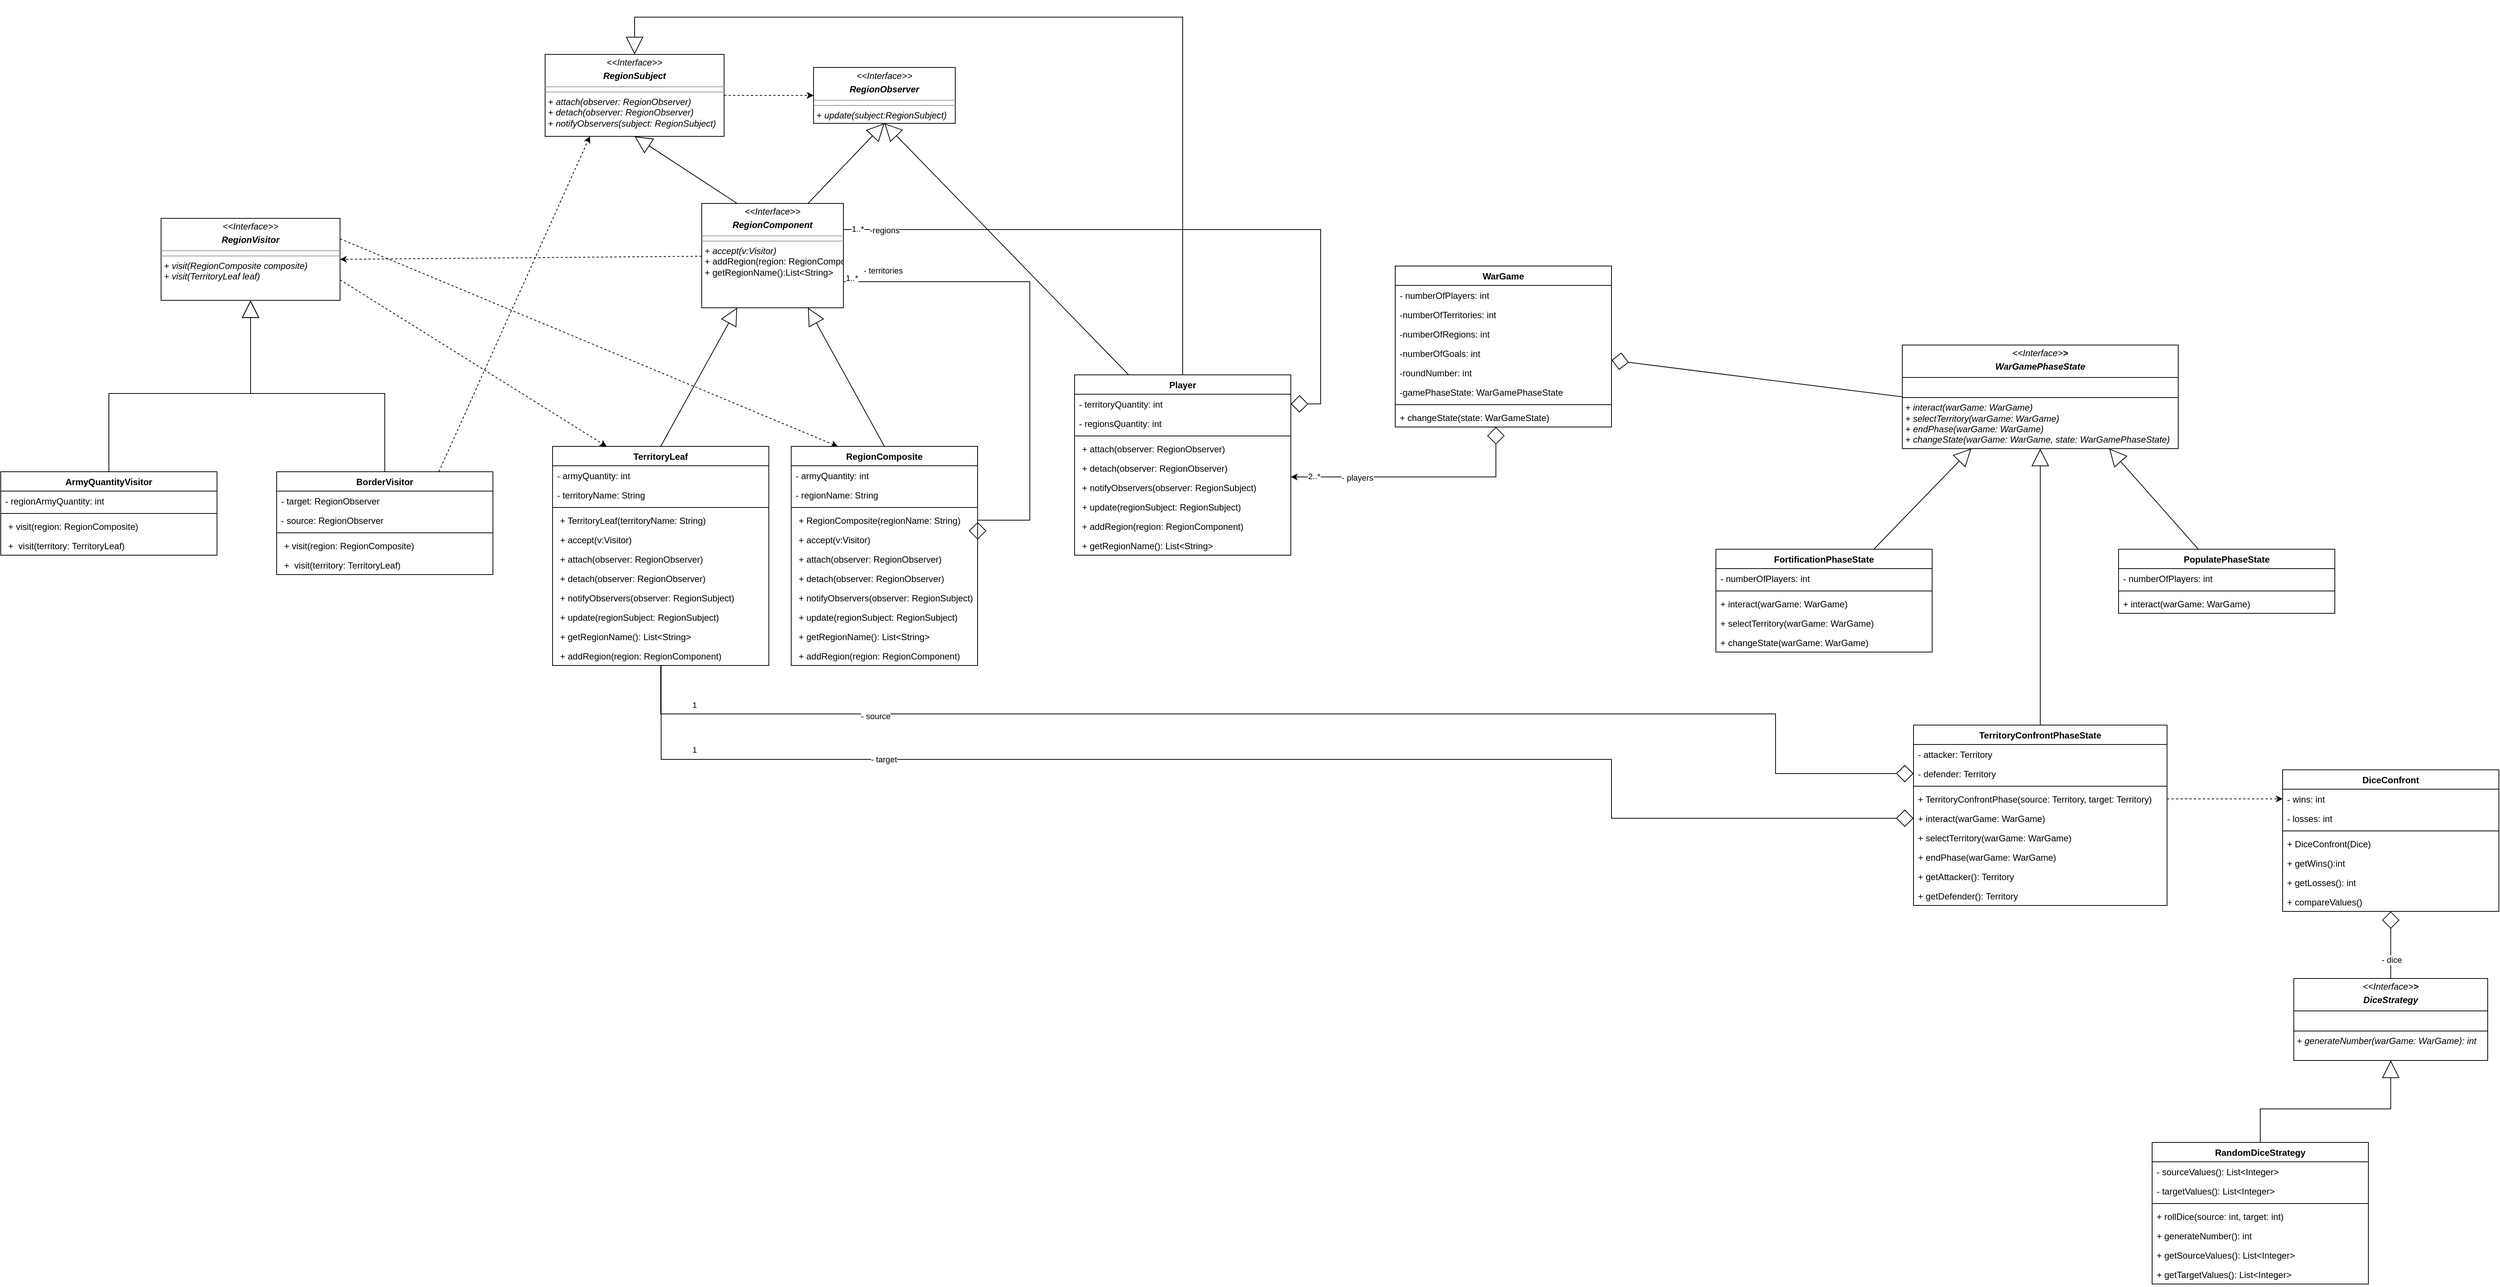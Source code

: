 <mxfile version="24.5.4" type="github">
  <diagram name="Page-1" id="c4acf3e9-155e-7222-9cf6-157b1a14988f">
    <mxGraphModel dx="3315" dy="2518" grid="1" gridSize="10" guides="1" tooltips="1" connect="1" arrows="1" fold="1" page="1" pageScale="1" pageWidth="850" pageHeight="1100" background="none" math="0" shadow="0">
      <root>
        <mxCell id="0" />
        <mxCell id="1" parent="0" />
        <mxCell id="na1BeW-ylkOoWlWhekBP-10" style="rounded=0;orthogonalLoop=1;jettySize=auto;html=1;exitX=0.5;exitY=0;exitDx=0;exitDy=0;entryX=0.25;entryY=1;entryDx=0;entryDy=0;endArrow=block;endFill=0;endSize=21;" parent="1" source="79rOuK-pVhbU8PKLv_2M-17" target="5d2195bd80daf111-18" edge="1">
          <mxGeometry relative="1" as="geometry" />
        </mxCell>
        <mxCell id="na1BeW-ylkOoWlWhekBP-73" style="rounded=0;orthogonalLoop=1;jettySize=auto;html=1;entryX=0.5;entryY=1;entryDx=0;entryDy=0;exitX=0.75;exitY=0;exitDx=0;exitDy=0;endArrow=block;endFill=0;endSize=21;" parent="1" source="5d2195bd80daf111-18" target="5d2195bd80daf111-19" edge="1">
          <mxGeometry relative="1" as="geometry">
            <mxPoint x="230" y="-370" as="sourcePoint" />
            <mxPoint x="137.5" y="-470" as="targetPoint" />
          </mxGeometry>
        </mxCell>
        <mxCell id="na1BeW-ylkOoWlWhekBP-74" style="rounded=0;orthogonalLoop=1;jettySize=auto;html=1;exitX=0.25;exitY=0;exitDx=0;exitDy=0;endArrow=block;endFill=0;endSize=21;entryX=0.5;entryY=1;entryDx=0;entryDy=0;" parent="1" source="5d2195bd80daf111-18" target="na1BeW-ylkOoWlWhekBP-14" edge="1">
          <mxGeometry relative="1" as="geometry" />
        </mxCell>
        <mxCell id="9pSkprSOWJ_JhmxNOLw2-37" style="rounded=0;orthogonalLoop=1;jettySize=auto;html=1;entryX=1;entryY=0.5;entryDx=0;entryDy=0;dashed=1;" edge="1" parent="1" source="5d2195bd80daf111-18" target="9pSkprSOWJ_JhmxNOLw2-24">
          <mxGeometry relative="1" as="geometry" />
        </mxCell>
        <mxCell id="5d2195bd80daf111-18" value="&lt;p style=&quot;margin:0px;margin-top:4px;text-align:center;&quot;&gt;&lt;i&gt;&amp;lt;&amp;lt;Interface&amp;gt;&amp;gt;&lt;/i&gt;&lt;/p&gt;&lt;p style=&quot;margin:0px;margin-top:4px;text-align:center;&quot;&gt;&lt;b&gt;&lt;i&gt;RegionComponent&lt;/i&gt;&lt;/b&gt;&lt;br&gt;&lt;/p&gt;&lt;hr size=&quot;1&quot;&gt;&lt;hr size=&quot;1&quot;&gt;&lt;p style=&quot;margin:0px;margin-left:4px;&quot;&gt;+ &lt;i&gt;accept(v:Visitor)&lt;/i&gt;&lt;/p&gt;&lt;p style=&quot;margin:0px;margin-left:4px;&quot;&gt;+ addRegion(region: RegionComponent)&lt;/p&gt;&lt;p style=&quot;margin:0px;margin-left:4px;&quot;&gt;+ getRegionName():List&amp;lt;String&amp;gt;&lt;br&gt;&lt;/p&gt;" style="verticalAlign=top;align=left;overflow=fill;fontSize=12;fontFamily=Helvetica;html=1;rounded=0;shadow=0;comic=0;labelBackgroundColor=none;strokeWidth=1" parent="1" vertex="1">
          <mxGeometry x="180" y="-380" width="190" height="140" as="geometry" />
        </mxCell>
        <mxCell id="5d2195bd80daf111-19" value="&lt;p style=&quot;margin:0px;margin-top:4px;text-align:center;&quot;&gt;&lt;i&gt;&amp;lt;&amp;lt;Interface&amp;gt;&amp;gt;&lt;/i&gt;&lt;/p&gt;&lt;p style=&quot;margin:0px;margin-top:4px;text-align:center;&quot;&gt;&lt;b&gt;&lt;i&gt;RegionObserver&lt;/i&gt;&lt;/b&gt;&lt;br&gt;&lt;/p&gt;&lt;hr size=&quot;1&quot;&gt;&lt;hr size=&quot;1&quot;&gt;&lt;p style=&quot;margin:0px;margin-left:4px;&quot;&gt;+ &lt;i&gt;update(subject:RegionSubject)&lt;/i&gt;&lt;i&gt;&lt;br&gt;&lt;/i&gt;&lt;/p&gt;" style="verticalAlign=top;align=left;overflow=fill;fontSize=12;fontFamily=Helvetica;html=1;rounded=0;shadow=0;comic=0;labelBackgroundColor=none;strokeWidth=1" parent="1" vertex="1">
          <mxGeometry x="330" y="-562.5" width="190" height="75" as="geometry" />
        </mxCell>
        <mxCell id="na1BeW-ylkOoWlWhekBP-12" style="rounded=0;orthogonalLoop=1;jettySize=auto;html=1;exitX=0.5;exitY=0;exitDx=0;exitDy=0;entryX=0.75;entryY=1;entryDx=0;entryDy=0;endArrow=block;endFill=0;jumpSize=6;startSize=6;endSize=21;" parent="1" source="79rOuK-pVhbU8PKLv_2M-29" target="5d2195bd80daf111-18" edge="1">
          <mxGeometry relative="1" as="geometry" />
        </mxCell>
        <mxCell id="na1BeW-ylkOoWlWhekBP-9" style="edgeStyle=orthogonalEdgeStyle;rounded=0;orthogonalLoop=1;jettySize=auto;html=1;exitX=1;exitY=0.5;exitDx=0;exitDy=0;entryX=1;entryY=0.75;entryDx=0;entryDy=0;startArrow=diamond;startFill=0;strokeWidth=1;targetPerimeterSpacing=0;sourcePerimeterSpacing=6;startSize=21;endArrow=none;endFill=0;" parent="1" source="KUl9j9RWkavMUiWNoTW2-5" target="5d2195bd80daf111-18" edge="1">
          <mxGeometry relative="1" as="geometry">
            <Array as="points">
              <mxPoint x="620" y="45" />
              <mxPoint x="620" y="-275" />
            </Array>
            <mxPoint x="500" y="19" as="sourcePoint" />
          </mxGeometry>
        </mxCell>
        <mxCell id="na1BeW-ylkOoWlWhekBP-13" value="&lt;div&gt;- territories&lt;/div&gt;" style="edgeLabel;html=1;align=center;verticalAlign=middle;resizable=0;points=[];" parent="na1BeW-ylkOoWlWhekBP-9" vertex="1" connectable="0">
          <mxGeometry x="0.858" y="4" relative="1" as="geometry">
            <mxPoint x="5" y="-19" as="offset" />
          </mxGeometry>
        </mxCell>
        <mxCell id="KUl9j9RWkavMUiWNoTW2-86" value="&lt;div&gt;1..*&lt;br&gt;&lt;/div&gt;" style="edgeLabel;html=1;align=center;verticalAlign=middle;resizable=0;points=[];" parent="na1BeW-ylkOoWlWhekBP-9" vertex="1" connectable="0">
          <mxGeometry x="0.977" y="-1" relative="1" as="geometry">
            <mxPoint x="3" y="-4" as="offset" />
          </mxGeometry>
        </mxCell>
        <mxCell id="9pSkprSOWJ_JhmxNOLw2-38" style="edgeStyle=orthogonalEdgeStyle;rounded=0;orthogonalLoop=1;jettySize=auto;html=1;entryX=0;entryY=0.5;entryDx=0;entryDy=0;dashed=1;" edge="1" parent="1" source="na1BeW-ylkOoWlWhekBP-14" target="5d2195bd80daf111-19">
          <mxGeometry relative="1" as="geometry" />
        </mxCell>
        <mxCell id="na1BeW-ylkOoWlWhekBP-14" value="&lt;p style=&quot;margin:0px;margin-top:4px;text-align:center;&quot;&gt;&lt;i&gt;&amp;lt;&amp;lt;Interface&amp;gt;&amp;gt;&lt;/i&gt;&lt;/p&gt;&lt;p style=&quot;margin:0px;margin-top:4px;text-align:center;&quot;&gt;&lt;b&gt;&lt;i&gt;RegionSubject&lt;/i&gt;&lt;/b&gt;&lt;br&gt;&lt;/p&gt;&lt;hr size=&quot;1&quot;&gt;&lt;hr size=&quot;1&quot;&gt;&lt;p style=&quot;margin:0px;margin-left:4px;&quot;&gt;+ &lt;i&gt;attach(observer: RegionObserver)&lt;/i&gt;&lt;br&gt;+ &lt;i&gt;detach(observer: RegionObserver)&lt;/i&gt;&lt;/p&gt;&lt;p style=&quot;margin:0px;margin-left:4px;&quot;&gt;+ &lt;i&gt;notifyObservers(subject: RegionSubject)&lt;/i&gt;&lt;/p&gt;" style="verticalAlign=top;align=left;overflow=fill;fontSize=12;fontFamily=Helvetica;html=1;rounded=0;shadow=0;comic=0;labelBackgroundColor=none;strokeWidth=1" parent="1" vertex="1">
          <mxGeometry x="-30" y="-580" width="240" height="110" as="geometry" />
        </mxCell>
        <mxCell id="79rOuK-pVhbU8PKLv_2M-14" style="edgeStyle=orthogonalEdgeStyle;rounded=0;orthogonalLoop=1;jettySize=auto;html=1;entryX=1;entryY=0.25;entryDx=0;entryDy=0;exitX=1;exitY=0.5;exitDx=0;exitDy=0;endArrow=none;endFill=0;startArrow=diamond;startFill=0;startSize=21;endSize=6;" parent="1" source="79rOuK-pVhbU8PKLv_2M-8" target="5d2195bd80daf111-18" edge="1">
          <mxGeometry relative="1" as="geometry" />
        </mxCell>
        <mxCell id="79rOuK-pVhbU8PKLv_2M-15" value="-regions " style="edgeLabel;html=1;align=center;verticalAlign=middle;resizable=0;points=[];" parent="79rOuK-pVhbU8PKLv_2M-14" vertex="1" connectable="0">
          <mxGeometry x="0.88" y="1" relative="1" as="geometry">
            <mxPoint as="offset" />
          </mxGeometry>
        </mxCell>
        <mxCell id="79rOuK-pVhbU8PKLv_2M-16" value="1..*" style="edgeLabel;html=1;align=center;verticalAlign=middle;resizable=0;points=[];" parent="79rOuK-pVhbU8PKLv_2M-14" vertex="1" connectable="0">
          <mxGeometry x="0.958" y="-1" relative="1" as="geometry">
            <mxPoint as="offset" />
          </mxGeometry>
        </mxCell>
        <mxCell id="KUl9j9RWkavMUiWNoTW2-17" style="edgeStyle=orthogonalEdgeStyle;rounded=0;orthogonalLoop=1;jettySize=auto;html=1;entryX=0.5;entryY=0;entryDx=0;entryDy=0;exitX=0.25;exitY=0;exitDx=0;exitDy=0;endArrow=block;endFill=0;endSize=21;" parent="1" source="79rOuK-pVhbU8PKLv_2M-7" target="na1BeW-ylkOoWlWhekBP-14" edge="1">
          <mxGeometry relative="1" as="geometry">
            <Array as="points">
              <mxPoint x="752" y="-138" />
              <mxPoint x="825" y="-138" />
              <mxPoint x="825" y="-630" />
              <mxPoint x="90" y="-630" />
            </Array>
          </mxGeometry>
        </mxCell>
        <mxCell id="79rOuK-pVhbU8PKLv_2M-7" value="Player" style="swimlane;fontStyle=1;align=center;verticalAlign=top;childLayout=stackLayout;horizontal=1;startSize=26;horizontalStack=0;resizeParent=1;resizeParentMax=0;resizeLast=0;collapsible=1;marginBottom=0;whiteSpace=wrap;html=1;" parent="1" vertex="1">
          <mxGeometry x="680" y="-150" width="290" height="242" as="geometry" />
        </mxCell>
        <mxCell id="79rOuK-pVhbU8PKLv_2M-8" value="- territoryQuantity: int" style="text;strokeColor=none;fillColor=none;align=left;verticalAlign=top;spacingLeft=4;spacingRight=4;overflow=hidden;rotatable=0;points=[[0,0.5],[1,0.5]];portConstraint=eastwest;whiteSpace=wrap;html=1;" parent="79rOuK-pVhbU8PKLv_2M-7" vertex="1">
          <mxGeometry y="26" width="290" height="26" as="geometry" />
        </mxCell>
        <mxCell id="79rOuK-pVhbU8PKLv_2M-44" value="- regionsQuantity: int" style="text;strokeColor=none;fillColor=none;align=left;verticalAlign=top;spacingLeft=4;spacingRight=4;overflow=hidden;rotatable=0;points=[[0,0.5],[1,0.5]];portConstraint=eastwest;whiteSpace=wrap;html=1;" parent="79rOuK-pVhbU8PKLv_2M-7" vertex="1">
          <mxGeometry y="52" width="290" height="26" as="geometry" />
        </mxCell>
        <mxCell id="79rOuK-pVhbU8PKLv_2M-9" value="" style="line;strokeWidth=1;fillColor=none;align=left;verticalAlign=middle;spacingTop=-1;spacingLeft=3;spacingRight=3;rotatable=0;labelPosition=right;points=[];portConstraint=eastwest;strokeColor=inherit;" parent="79rOuK-pVhbU8PKLv_2M-7" vertex="1">
          <mxGeometry y="78" width="290" height="8" as="geometry" />
        </mxCell>
        <mxCell id="KUl9j9RWkavMUiWNoTW2-71" value="&lt;p style=&quot;margin:0px;margin-left:4px;&quot;&gt;+ attach(observer: RegionObserver)&lt;br&gt;&lt;/p&gt;" style="text;strokeColor=none;fillColor=none;align=left;verticalAlign=top;spacingLeft=4;spacingRight=4;overflow=hidden;rotatable=0;points=[[0,0.5],[1,0.5]];portConstraint=eastwest;whiteSpace=wrap;html=1;" parent="79rOuK-pVhbU8PKLv_2M-7" vertex="1">
          <mxGeometry y="86" width="290" height="26" as="geometry" />
        </mxCell>
        <mxCell id="KUl9j9RWkavMUiWNoTW2-75" value="&lt;p style=&quot;margin:0px;margin-left:4px;&quot;&gt;+ detach(observer: RegionObserver)&lt;br&gt;&lt;/p&gt;" style="text;strokeColor=none;fillColor=none;align=left;verticalAlign=top;spacingLeft=4;spacingRight=4;overflow=hidden;rotatable=0;points=[[0,0.5],[1,0.5]];portConstraint=eastwest;whiteSpace=wrap;html=1;" parent="79rOuK-pVhbU8PKLv_2M-7" vertex="1">
          <mxGeometry y="112" width="290" height="26" as="geometry" />
        </mxCell>
        <mxCell id="KUl9j9RWkavMUiWNoTW2-76" value="&lt;p style=&quot;margin:0px;margin-left:4px;&quot;&gt;+ notifyObservers(observer: RegionSubject)&lt;br&gt;&lt;/p&gt;" style="text;strokeColor=none;fillColor=none;align=left;verticalAlign=top;spacingLeft=4;spacingRight=4;overflow=hidden;rotatable=0;points=[[0,0.5],[1,0.5]];portConstraint=eastwest;whiteSpace=wrap;html=1;" parent="79rOuK-pVhbU8PKLv_2M-7" vertex="1">
          <mxGeometry y="138" width="290" height="26" as="geometry" />
        </mxCell>
        <mxCell id="KUl9j9RWkavMUiWNoTW2-77" value="&lt;p style=&quot;margin:0px;margin-left:4px;&quot;&gt;+ update(regionSubject: RegionSubject)&lt;br&gt;&lt;/p&gt;" style="text;strokeColor=none;fillColor=none;align=left;verticalAlign=top;spacingLeft=4;spacingRight=4;overflow=hidden;rotatable=0;points=[[0,0.5],[1,0.5]];portConstraint=eastwest;whiteSpace=wrap;html=1;" parent="79rOuK-pVhbU8PKLv_2M-7" vertex="1">
          <mxGeometry y="164" width="290" height="26" as="geometry" />
        </mxCell>
        <mxCell id="KUl9j9RWkavMUiWNoTW2-78" value="&lt;p style=&quot;margin:0px;margin-left:4px;&quot;&gt;+ addRegion(region: RegionComponent)&lt;br&gt;&lt;/p&gt;" style="text;strokeColor=none;fillColor=none;align=left;verticalAlign=top;spacingLeft=4;spacingRight=4;overflow=hidden;rotatable=0;points=[[0,0.5],[1,0.5]];portConstraint=eastwest;whiteSpace=wrap;html=1;" parent="79rOuK-pVhbU8PKLv_2M-7" vertex="1">
          <mxGeometry y="190" width="290" height="26" as="geometry" />
        </mxCell>
        <mxCell id="KUl9j9RWkavMUiWNoTW2-81" value="&lt;p style=&quot;margin:0px;margin-left:4px;&quot;&gt;+ getRegionName(): List&amp;lt;String&amp;gt;&lt;/p&gt;" style="text;strokeColor=none;fillColor=none;align=left;verticalAlign=top;spacingLeft=4;spacingRight=4;overflow=hidden;rotatable=0;points=[[0,0.5],[1,0.5]];portConstraint=eastwest;whiteSpace=wrap;html=1;" parent="79rOuK-pVhbU8PKLv_2M-7" vertex="1">
          <mxGeometry y="216" width="290" height="26" as="geometry" />
        </mxCell>
        <mxCell id="KUl9j9RWkavMUiWNoTW2-39" style="edgeStyle=orthogonalEdgeStyle;rounded=0;orthogonalLoop=1;jettySize=auto;html=1;entryX=0;entryY=0.5;entryDx=0;entryDy=0;endArrow=diamond;endFill=0;startArrow=none;startFill=0;endSize=21;startSize=12;" parent="1" source="79rOuK-pVhbU8PKLv_2M-17" target="KUl9j9RWkavMUiWNoTW2-27" edge="1">
          <mxGeometry relative="1" as="geometry">
            <Array as="points">
              <mxPoint x="125" y="305" />
              <mxPoint x="1620" y="305" />
              <mxPoint x="1620" y="385" />
            </Array>
          </mxGeometry>
        </mxCell>
        <mxCell id="KUl9j9RWkavMUiWNoTW2-58" value="- source" style="edgeLabel;html=1;align=center;verticalAlign=middle;resizable=0;points=[];" parent="KUl9j9RWkavMUiWNoTW2-39" vertex="1" connectable="0">
          <mxGeometry x="-0.613" y="-3" relative="1" as="geometry">
            <mxPoint as="offset" />
          </mxGeometry>
        </mxCell>
        <mxCell id="KUl9j9RWkavMUiWNoTW2-63" value="1" style="edgeLabel;html=1;align=center;verticalAlign=middle;resizable=0;points=[];" parent="KUl9j9RWkavMUiWNoTW2-39" vertex="1" connectable="0">
          <mxGeometry x="-0.949" relative="1" as="geometry">
            <mxPoint x="45" y="66" as="offset" />
          </mxGeometry>
        </mxCell>
        <mxCell id="KUl9j9RWkavMUiWNoTW2-61" style="edgeStyle=orthogonalEdgeStyle;rounded=0;orthogonalLoop=1;jettySize=auto;html=1;endArrow=diamond;endFill=0;startSize=6;endSize=21;entryX=0;entryY=0.5;entryDx=0;entryDy=0;exitX=0.502;exitY=1;exitDx=0;exitDy=0;exitPerimeter=0;" parent="1" source="KUl9j9RWkavMUiWNoTW2-16" target="kVRJd0IwCeBZDvDjoqIZ-34" edge="1">
          <mxGeometry relative="1" as="geometry">
            <mxPoint x="-120.0" y="240.0" as="sourcePoint" />
            <mxPoint x="1430" y="450" as="targetPoint" />
            <Array as="points">
              <mxPoint x="126" y="366" />
              <mxPoint x="1400" y="366" />
              <mxPoint x="1400" y="445" />
            </Array>
          </mxGeometry>
        </mxCell>
        <mxCell id="KUl9j9RWkavMUiWNoTW2-62" value="- target " style="edgeLabel;html=1;align=center;verticalAlign=middle;resizable=0;points=[];" parent="KUl9j9RWkavMUiWNoTW2-61" vertex="1" connectable="0">
          <mxGeometry x="-0.47" relative="1" as="geometry">
            <mxPoint x="-75" as="offset" />
          </mxGeometry>
        </mxCell>
        <mxCell id="KUl9j9RWkavMUiWNoTW2-64" value="1" style="edgeLabel;html=1;align=center;verticalAlign=middle;resizable=0;points=[];" parent="KUl9j9RWkavMUiWNoTW2-61" vertex="1" connectable="0">
          <mxGeometry x="-0.941" y="2" relative="1" as="geometry">
            <mxPoint x="42" y="-3" as="offset" />
          </mxGeometry>
        </mxCell>
        <mxCell id="79rOuK-pVhbU8PKLv_2M-17" value="TerritoryLeaf" style="swimlane;fontStyle=1;align=center;verticalAlign=top;childLayout=stackLayout;horizontal=1;startSize=26;horizontalStack=0;resizeParent=1;resizeParentMax=0;resizeLast=0;collapsible=1;marginBottom=0;whiteSpace=wrap;html=1;" parent="1" vertex="1">
          <mxGeometry x="-20" y="-54" width="290" height="294" as="geometry" />
        </mxCell>
        <mxCell id="KUl9j9RWkavMUiWNoTW2-9" value="- armyQuantity: int" style="text;strokeColor=none;fillColor=none;align=left;verticalAlign=top;spacingLeft=4;spacingRight=4;overflow=hidden;rotatable=0;points=[[0,0.5],[1,0.5]];portConstraint=eastwest;whiteSpace=wrap;html=1;" parent="79rOuK-pVhbU8PKLv_2M-17" vertex="1">
          <mxGeometry y="26" width="290" height="26" as="geometry" />
        </mxCell>
        <mxCell id="79rOuK-pVhbU8PKLv_2M-18" value="- territoryName: String" style="text;strokeColor=none;fillColor=none;align=left;verticalAlign=top;spacingLeft=4;spacingRight=4;overflow=hidden;rotatable=0;points=[[0,0.5],[1,0.5]];portConstraint=eastwest;whiteSpace=wrap;html=1;" parent="79rOuK-pVhbU8PKLv_2M-17" vertex="1">
          <mxGeometry y="52" width="290" height="26" as="geometry" />
        </mxCell>
        <mxCell id="79rOuK-pVhbU8PKLv_2M-19" value="" style="line;strokeWidth=1;fillColor=none;align=left;verticalAlign=middle;spacingTop=-1;spacingLeft=3;spacingRight=3;rotatable=0;labelPosition=right;points=[];portConstraint=eastwest;strokeColor=inherit;" parent="79rOuK-pVhbU8PKLv_2M-17" vertex="1">
          <mxGeometry y="78" width="290" height="8" as="geometry" />
        </mxCell>
        <mxCell id="KUl9j9RWkavMUiWNoTW2-88" value="&lt;p style=&quot;margin:0px;margin-left:4px;&quot;&gt;+ TerritoryLeaf(territoryName: String)&lt;/p&gt;" style="text;strokeColor=none;fillColor=none;align=left;verticalAlign=top;spacingLeft=4;spacingRight=4;overflow=hidden;rotatable=0;points=[[0,0.5],[1,0.5]];portConstraint=eastwest;whiteSpace=wrap;html=1;" parent="79rOuK-pVhbU8PKLv_2M-17" vertex="1">
          <mxGeometry y="86" width="290" height="26" as="geometry" />
        </mxCell>
        <mxCell id="79rOuK-pVhbU8PKLv_2M-25" value="&lt;p style=&quot;margin:0px;margin-left:4px;&quot;&gt;+ accept(v:Visitor)&lt;/p&gt;" style="text;strokeColor=none;fillColor=none;align=left;verticalAlign=top;spacingLeft=4;spacingRight=4;overflow=hidden;rotatable=0;points=[[0,0.5],[1,0.5]];portConstraint=eastwest;whiteSpace=wrap;html=1;" parent="79rOuK-pVhbU8PKLv_2M-17" vertex="1">
          <mxGeometry y="112" width="290" height="26" as="geometry" />
        </mxCell>
        <mxCell id="KUl9j9RWkavMUiWNoTW2-2" value="&lt;p style=&quot;margin:0px;margin-left:4px;&quot;&gt;+ attach(observer: RegionObserver)&lt;br&gt;&lt;/p&gt;" style="text;strokeColor=none;fillColor=none;align=left;verticalAlign=top;spacingLeft=4;spacingRight=4;overflow=hidden;rotatable=0;points=[[0,0.5],[1,0.5]];portConstraint=eastwest;whiteSpace=wrap;html=1;" parent="79rOuK-pVhbU8PKLv_2M-17" vertex="1">
          <mxGeometry y="138" width="290" height="26" as="geometry" />
        </mxCell>
        <mxCell id="KUl9j9RWkavMUiWNoTW2-3" value="&lt;p style=&quot;margin:0px;margin-left:4px;&quot;&gt;+ detach(observer: RegionObserver)&lt;br&gt;&lt;/p&gt;" style="text;strokeColor=none;fillColor=none;align=left;verticalAlign=top;spacingLeft=4;spacingRight=4;overflow=hidden;rotatable=0;points=[[0,0.5],[1,0.5]];portConstraint=eastwest;whiteSpace=wrap;html=1;" parent="79rOuK-pVhbU8PKLv_2M-17" vertex="1">
          <mxGeometry y="164" width="290" height="26" as="geometry" />
        </mxCell>
        <mxCell id="KUl9j9RWkavMUiWNoTW2-10" value="&lt;p style=&quot;margin:0px;margin-left:4px;&quot;&gt;+ notifyObservers(observer: RegionSubject)&lt;br&gt;&lt;/p&gt;" style="text;strokeColor=none;fillColor=none;align=left;verticalAlign=top;spacingLeft=4;spacingRight=4;overflow=hidden;rotatable=0;points=[[0,0.5],[1,0.5]];portConstraint=eastwest;whiteSpace=wrap;html=1;" parent="79rOuK-pVhbU8PKLv_2M-17" vertex="1">
          <mxGeometry y="190" width="290" height="26" as="geometry" />
        </mxCell>
        <mxCell id="KUl9j9RWkavMUiWNoTW2-14" value="&lt;p style=&quot;margin:0px;margin-left:4px;&quot;&gt;+ update(regionSubject: RegionSubject)&lt;br&gt;&lt;/p&gt;" style="text;strokeColor=none;fillColor=none;align=left;verticalAlign=top;spacingLeft=4;spacingRight=4;overflow=hidden;rotatable=0;points=[[0,0.5],[1,0.5]];portConstraint=eastwest;whiteSpace=wrap;html=1;" parent="79rOuK-pVhbU8PKLv_2M-17" vertex="1">
          <mxGeometry y="216" width="290" height="26" as="geometry" />
        </mxCell>
        <mxCell id="KUl9j9RWkavMUiWNoTW2-4" value="&lt;p style=&quot;margin:0px;margin-left:4px;&quot;&gt;+ getRegionName(): List&amp;lt;String&amp;gt;&lt;/p&gt;" style="text;strokeColor=none;fillColor=none;align=left;verticalAlign=top;spacingLeft=4;spacingRight=4;overflow=hidden;rotatable=0;points=[[0,0.5],[1,0.5]];portConstraint=eastwest;whiteSpace=wrap;html=1;" parent="79rOuK-pVhbU8PKLv_2M-17" vertex="1">
          <mxGeometry y="242" width="290" height="26" as="geometry" />
        </mxCell>
        <mxCell id="KUl9j9RWkavMUiWNoTW2-16" value="&lt;p style=&quot;margin:0px;margin-left:4px;&quot;&gt;+ addRegion(region: RegionComponent)&lt;br&gt;&lt;/p&gt;" style="text;strokeColor=none;fillColor=none;align=left;verticalAlign=top;spacingLeft=4;spacingRight=4;overflow=hidden;rotatable=0;points=[[0,0.5],[1,0.5]];portConstraint=eastwest;whiteSpace=wrap;html=1;" parent="79rOuK-pVhbU8PKLv_2M-17" vertex="1">
          <mxGeometry y="268" width="290" height="26" as="geometry" />
        </mxCell>
        <mxCell id="79rOuK-pVhbU8PKLv_2M-29" value="RegionComposite" style="swimlane;fontStyle=1;align=center;verticalAlign=top;childLayout=stackLayout;horizontal=1;startSize=26;horizontalStack=0;resizeParent=1;resizeParentMax=0;resizeLast=0;collapsible=1;marginBottom=0;whiteSpace=wrap;html=1;" parent="1" vertex="1">
          <mxGeometry x="300" y="-54" width="250" height="294" as="geometry" />
        </mxCell>
        <mxCell id="79rOuK-pVhbU8PKLv_2M-30" value="- armyQuantity: int" style="text;strokeColor=none;fillColor=none;align=left;verticalAlign=top;spacingLeft=4;spacingRight=4;overflow=hidden;rotatable=0;points=[[0,0.5],[1,0.5]];portConstraint=eastwest;whiteSpace=wrap;html=1;" parent="79rOuK-pVhbU8PKLv_2M-29" vertex="1">
          <mxGeometry y="26" width="250" height="26" as="geometry" />
        </mxCell>
        <mxCell id="KUl9j9RWkavMUiWNoTW2-11" value="- regionName: String" style="text;strokeColor=none;fillColor=none;align=left;verticalAlign=top;spacingLeft=4;spacingRight=4;overflow=hidden;rotatable=0;points=[[0,0.5],[1,0.5]];portConstraint=eastwest;whiteSpace=wrap;html=1;" parent="79rOuK-pVhbU8PKLv_2M-29" vertex="1">
          <mxGeometry y="52" width="250" height="26" as="geometry" />
        </mxCell>
        <mxCell id="79rOuK-pVhbU8PKLv_2M-31" value="" style="line;strokeWidth=1;fillColor=none;align=left;verticalAlign=middle;spacingTop=-1;spacingLeft=3;spacingRight=3;rotatable=0;labelPosition=right;points=[];portConstraint=eastwest;strokeColor=inherit;" parent="79rOuK-pVhbU8PKLv_2M-29" vertex="1">
          <mxGeometry y="78" width="250" height="8" as="geometry" />
        </mxCell>
        <mxCell id="KUl9j9RWkavMUiWNoTW2-87" value="&lt;p style=&quot;margin:0px;margin-left:4px;&quot;&gt;+ RegionComposite(regionName: String)&lt;/p&gt;" style="text;strokeColor=none;fillColor=none;align=left;verticalAlign=top;spacingLeft=4;spacingRight=4;overflow=hidden;rotatable=0;points=[[0,0.5],[1,0.5]];portConstraint=eastwest;whiteSpace=wrap;html=1;" parent="79rOuK-pVhbU8PKLv_2M-29" vertex="1">
          <mxGeometry y="86" width="250" height="26" as="geometry" />
        </mxCell>
        <mxCell id="KUl9j9RWkavMUiWNoTW2-5" value="&lt;p style=&quot;margin:0px;margin-left:4px;&quot;&gt;+ accept(v:Visitor)&lt;/p&gt;" style="text;strokeColor=none;fillColor=none;align=left;verticalAlign=top;spacingLeft=4;spacingRight=4;overflow=hidden;rotatable=0;points=[[0,0.5],[1,0.5]];portConstraint=eastwest;whiteSpace=wrap;html=1;" parent="79rOuK-pVhbU8PKLv_2M-29" vertex="1">
          <mxGeometry y="112" width="250" height="26" as="geometry" />
        </mxCell>
        <mxCell id="KUl9j9RWkavMUiWNoTW2-6" value="&lt;p style=&quot;margin:0px;margin-left:4px;&quot;&gt;+ attach(observer: RegionObserver)&lt;br&gt;&lt;/p&gt;" style="text;strokeColor=none;fillColor=none;align=left;verticalAlign=top;spacingLeft=4;spacingRight=4;overflow=hidden;rotatable=0;points=[[0,0.5],[1,0.5]];portConstraint=eastwest;whiteSpace=wrap;html=1;" parent="79rOuK-pVhbU8PKLv_2M-29" vertex="1">
          <mxGeometry y="138" width="250" height="26" as="geometry" />
        </mxCell>
        <mxCell id="KUl9j9RWkavMUiWNoTW2-7" value="&lt;p style=&quot;margin:0px;margin-left:4px;&quot;&gt;+ detach(observer: RegionObserver)&lt;br&gt;&lt;/p&gt;" style="text;strokeColor=none;fillColor=none;align=left;verticalAlign=top;spacingLeft=4;spacingRight=4;overflow=hidden;rotatable=0;points=[[0,0.5],[1,0.5]];portConstraint=eastwest;whiteSpace=wrap;html=1;" parent="79rOuK-pVhbU8PKLv_2M-29" vertex="1">
          <mxGeometry y="164" width="250" height="26" as="geometry" />
        </mxCell>
        <mxCell id="KUl9j9RWkavMUiWNoTW2-8" value="&lt;p style=&quot;margin:0px;margin-left:4px;&quot;&gt;+ notifyObservers(observer: RegionSubject)&lt;br&gt;&lt;/p&gt;" style="text;strokeColor=none;fillColor=none;align=left;verticalAlign=top;spacingLeft=4;spacingRight=4;overflow=hidden;rotatable=0;points=[[0,0.5],[1,0.5]];portConstraint=eastwest;whiteSpace=wrap;html=1;" parent="79rOuK-pVhbU8PKLv_2M-29" vertex="1">
          <mxGeometry y="190" width="250" height="26" as="geometry" />
        </mxCell>
        <mxCell id="KUl9j9RWkavMUiWNoTW2-15" value="&lt;p style=&quot;margin:0px;margin-left:4px;&quot;&gt;+ update(regionSubject: RegionSubject)&lt;br&gt;&lt;/p&gt;" style="text;strokeColor=none;fillColor=none;align=left;verticalAlign=top;spacingLeft=4;spacingRight=4;overflow=hidden;rotatable=0;points=[[0,0.5],[1,0.5]];portConstraint=eastwest;whiteSpace=wrap;html=1;" parent="79rOuK-pVhbU8PKLv_2M-29" vertex="1">
          <mxGeometry y="216" width="250" height="26" as="geometry" />
        </mxCell>
        <mxCell id="KUl9j9RWkavMUiWNoTW2-12" value="&lt;p style=&quot;margin:0px;margin-left:4px;&quot;&gt;+ getRegionName(): List&amp;lt;String&amp;gt;&lt;/p&gt;" style="text;strokeColor=none;fillColor=none;align=left;verticalAlign=top;spacingLeft=4;spacingRight=4;overflow=hidden;rotatable=0;points=[[0,0.5],[1,0.5]];portConstraint=eastwest;whiteSpace=wrap;html=1;" parent="79rOuK-pVhbU8PKLv_2M-29" vertex="1">
          <mxGeometry y="242" width="250" height="26" as="geometry" />
        </mxCell>
        <mxCell id="KUl9j9RWkavMUiWNoTW2-13" value="&lt;p style=&quot;margin:0px;margin-left:4px;&quot;&gt;+ addRegion(region: RegionComponent)&lt;br&gt;&lt;/p&gt;" style="text;strokeColor=none;fillColor=none;align=left;verticalAlign=top;spacingLeft=4;spacingRight=4;overflow=hidden;rotatable=0;points=[[0,0.5],[1,0.5]];portConstraint=eastwest;whiteSpace=wrap;html=1;" parent="79rOuK-pVhbU8PKLv_2M-29" vertex="1">
          <mxGeometry y="268" width="250" height="26" as="geometry" />
        </mxCell>
        <mxCell id="KUl9j9RWkavMUiWNoTW2-1" style="rounded=0;orthogonalLoop=1;jettySize=auto;html=1;entryX=0.5;entryY=1;entryDx=0;entryDy=0;exitX=0.25;exitY=0;exitDx=0;exitDy=0;endArrow=block;endFill=0;endSize=21;" parent="1" source="79rOuK-pVhbU8PKLv_2M-7" target="5d2195bd80daf111-19" edge="1">
          <mxGeometry relative="1" as="geometry">
            <mxPoint x="760" y="-202" as="sourcePoint" />
            <mxPoint x="862" y="-287" as="targetPoint" />
          </mxGeometry>
        </mxCell>
        <mxCell id="KUl9j9RWkavMUiWNoTW2-37" style="edgeStyle=orthogonalEdgeStyle;rounded=0;orthogonalLoop=1;jettySize=auto;html=1;entryX=1;entryY=0.5;entryDx=0;entryDy=0;startArrow=diamond;startFill=0;endSize=6;startSize=21;" parent="1" source="KUl9j9RWkavMUiWNoTW2-18" edge="1">
          <mxGeometry relative="1" as="geometry">
            <mxPoint x="970" y="-13" as="targetPoint" />
            <Array as="points">
              <mxPoint x="1245" y="-13" />
            </Array>
          </mxGeometry>
        </mxCell>
        <mxCell id="KUl9j9RWkavMUiWNoTW2-84" value="2..*" style="edgeLabel;html=1;align=center;verticalAlign=middle;resizable=0;points=[];" parent="KUl9j9RWkavMUiWNoTW2-37" vertex="1" connectable="0">
          <mxGeometry x="0.82" y="-1" relative="1" as="geometry">
            <mxPoint as="offset" />
          </mxGeometry>
        </mxCell>
        <mxCell id="KUl9j9RWkavMUiWNoTW2-85" value="- players" style="edgeLabel;html=1;align=center;verticalAlign=middle;resizable=0;points=[];" parent="KUl9j9RWkavMUiWNoTW2-37" vertex="1" connectable="0">
          <mxGeometry x="0.614" y="1" relative="1" as="geometry">
            <mxPoint x="23" as="offset" />
          </mxGeometry>
        </mxCell>
        <mxCell id="kVRJd0IwCeBZDvDjoqIZ-29" style="rounded=0;orthogonalLoop=1;jettySize=auto;html=1;entryX=0;entryY=0.5;entryDx=0;entryDy=0;startArrow=diamond;startFill=0;endSize=6;startSize=21;endArrow=none;endFill=0;" parent="1" source="KUl9j9RWkavMUiWNoTW2-18" target="kVRJd0IwCeBZDvDjoqIZ-20" edge="1">
          <mxGeometry relative="1" as="geometry" />
        </mxCell>
        <mxCell id="KUl9j9RWkavMUiWNoTW2-18" value="WarGame" style="swimlane;fontStyle=1;align=center;verticalAlign=top;childLayout=stackLayout;horizontal=1;startSize=26;horizontalStack=0;resizeParent=1;resizeParentMax=0;resizeLast=0;collapsible=1;marginBottom=0;whiteSpace=wrap;html=1;" parent="1" vertex="1">
          <mxGeometry x="1110" y="-296" width="290" height="216" as="geometry" />
        </mxCell>
        <mxCell id="KUl9j9RWkavMUiWNoTW2-19" value="- numberOfPlayers: int" style="text;strokeColor=none;fillColor=none;align=left;verticalAlign=top;spacingLeft=4;spacingRight=4;overflow=hidden;rotatable=0;points=[[0,0.5],[1,0.5]];portConstraint=eastwest;whiteSpace=wrap;html=1;" parent="KUl9j9RWkavMUiWNoTW2-18" vertex="1">
          <mxGeometry y="26" width="290" height="26" as="geometry" />
        </mxCell>
        <mxCell id="KUl9j9RWkavMUiWNoTW2-20" value="-numberOfTerritories: int" style="text;strokeColor=none;fillColor=none;align=left;verticalAlign=top;spacingLeft=4;spacingRight=4;overflow=hidden;rotatable=0;points=[[0,0.5],[1,0.5]];portConstraint=eastwest;whiteSpace=wrap;html=1;" parent="KUl9j9RWkavMUiWNoTW2-18" vertex="1">
          <mxGeometry y="52" width="290" height="26" as="geometry" />
        </mxCell>
        <mxCell id="KUl9j9RWkavMUiWNoTW2-32" value="-numberOfRegions: int" style="text;strokeColor=none;fillColor=none;align=left;verticalAlign=top;spacingLeft=4;spacingRight=4;overflow=hidden;rotatable=0;points=[[0,0.5],[1,0.5]];portConstraint=eastwest;whiteSpace=wrap;html=1;" parent="KUl9j9RWkavMUiWNoTW2-18" vertex="1">
          <mxGeometry y="78" width="290" height="26" as="geometry" />
        </mxCell>
        <mxCell id="KUl9j9RWkavMUiWNoTW2-34" value="-numberOfGoals: int" style="text;strokeColor=none;fillColor=none;align=left;verticalAlign=top;spacingLeft=4;spacingRight=4;overflow=hidden;rotatable=0;points=[[0,0.5],[1,0.5]];portConstraint=eastwest;whiteSpace=wrap;html=1;" parent="KUl9j9RWkavMUiWNoTW2-18" vertex="1">
          <mxGeometry y="104" width="290" height="26" as="geometry" />
        </mxCell>
        <mxCell id="kVRJd0IwCeBZDvDjoqIZ-32" value="-roundNumber: int" style="text;strokeColor=none;fillColor=none;align=left;verticalAlign=top;spacingLeft=4;spacingRight=4;overflow=hidden;rotatable=0;points=[[0,0.5],[1,0.5]];portConstraint=eastwest;whiteSpace=wrap;html=1;" parent="KUl9j9RWkavMUiWNoTW2-18" vertex="1">
          <mxGeometry y="130" width="290" height="26" as="geometry" />
        </mxCell>
        <mxCell id="9pSkprSOWJ_JhmxNOLw2-42" value="-gamePhaseState: WarGamePhaseState" style="text;strokeColor=none;fillColor=none;align=left;verticalAlign=top;spacingLeft=4;spacingRight=4;overflow=hidden;rotatable=0;points=[[0,0.5],[1,0.5]];portConstraint=eastwest;whiteSpace=wrap;html=1;" vertex="1" parent="KUl9j9RWkavMUiWNoTW2-18">
          <mxGeometry y="156" width="290" height="26" as="geometry" />
        </mxCell>
        <mxCell id="KUl9j9RWkavMUiWNoTW2-21" value="" style="line;strokeWidth=1;fillColor=none;align=left;verticalAlign=middle;spacingTop=-1;spacingLeft=3;spacingRight=3;rotatable=0;labelPosition=right;points=[];portConstraint=eastwest;strokeColor=inherit;" parent="KUl9j9RWkavMUiWNoTW2-18" vertex="1">
          <mxGeometry y="182" width="290" height="8" as="geometry" />
        </mxCell>
        <mxCell id="9pSkprSOWJ_JhmxNOLw2-43" value="+ changeState(state: WarGameState)" style="text;strokeColor=none;fillColor=none;align=left;verticalAlign=top;spacingLeft=4;spacingRight=4;overflow=hidden;rotatable=0;points=[[0,0.5],[1,0.5]];portConstraint=eastwest;whiteSpace=wrap;html=1;" vertex="1" parent="KUl9j9RWkavMUiWNoTW2-18">
          <mxGeometry y="190" width="290" height="26" as="geometry" />
        </mxCell>
        <mxCell id="kVRJd0IwCeBZDvDjoqIZ-33" style="edgeStyle=orthogonalEdgeStyle;rounded=0;orthogonalLoop=1;jettySize=auto;html=1;entryX=0.5;entryY=1;entryDx=0;entryDy=0;endArrow=block;endFill=0;endSize=21;" parent="1" source="KUl9j9RWkavMUiWNoTW2-25" target="kVRJd0IwCeBZDvDjoqIZ-20" edge="1">
          <mxGeometry relative="1" as="geometry" />
        </mxCell>
        <mxCell id="KUl9j9RWkavMUiWNoTW2-25" value="TerritoryConfrontPhaseState" style="swimlane;fontStyle=1;align=center;verticalAlign=top;childLayout=stackLayout;horizontal=1;startSize=26;horizontalStack=0;resizeParent=1;resizeParentMax=0;resizeLast=0;collapsible=1;marginBottom=0;whiteSpace=wrap;html=1;" parent="1" vertex="1">
          <mxGeometry x="1805" y="320" width="340" height="242" as="geometry" />
        </mxCell>
        <mxCell id="KUl9j9RWkavMUiWNoTW2-26" value="- attacker: Territory" style="text;strokeColor=none;fillColor=none;align=left;verticalAlign=top;spacingLeft=4;spacingRight=4;overflow=hidden;rotatable=0;points=[[0,0.5],[1,0.5]];portConstraint=eastwest;whiteSpace=wrap;html=1;" parent="KUl9j9RWkavMUiWNoTW2-25" vertex="1">
          <mxGeometry y="26" width="340" height="26" as="geometry" />
        </mxCell>
        <mxCell id="KUl9j9RWkavMUiWNoTW2-27" value="- defender: Territory" style="text;strokeColor=none;fillColor=none;align=left;verticalAlign=top;spacingLeft=4;spacingRight=4;overflow=hidden;rotatable=0;points=[[0,0.5],[1,0.5]];portConstraint=eastwest;whiteSpace=wrap;html=1;" parent="KUl9j9RWkavMUiWNoTW2-25" vertex="1">
          <mxGeometry y="52" width="340" height="26" as="geometry" />
        </mxCell>
        <mxCell id="KUl9j9RWkavMUiWNoTW2-28" value="" style="line;strokeWidth=1;fillColor=none;align=left;verticalAlign=middle;spacingTop=-1;spacingLeft=3;spacingRight=3;rotatable=0;labelPosition=right;points=[];portConstraint=eastwest;strokeColor=inherit;" parent="KUl9j9RWkavMUiWNoTW2-25" vertex="1">
          <mxGeometry y="78" width="340" height="8" as="geometry" />
        </mxCell>
        <mxCell id="KUl9j9RWkavMUiWNoTW2-89" value="&lt;div&gt;+ TerritoryConfrontPhase(source: Territory, target: Territory)&lt;br&gt;&lt;/div&gt;" style="text;strokeColor=none;fillColor=none;align=left;verticalAlign=top;spacingLeft=4;spacingRight=4;overflow=hidden;rotatable=0;points=[[0,0.5],[1,0.5]];portConstraint=eastwest;whiteSpace=wrap;html=1;" parent="KUl9j9RWkavMUiWNoTW2-25" vertex="1">
          <mxGeometry y="86" width="340" height="26" as="geometry" />
        </mxCell>
        <mxCell id="kVRJd0IwCeBZDvDjoqIZ-34" value="+ interact(warGame: WarGame)" style="text;strokeColor=none;fillColor=none;align=left;verticalAlign=top;spacingLeft=4;spacingRight=4;overflow=hidden;rotatable=0;points=[[0,0.5],[1,0.5]];portConstraint=eastwest;whiteSpace=wrap;html=1;" parent="KUl9j9RWkavMUiWNoTW2-25" vertex="1">
          <mxGeometry y="112" width="340" height="26" as="geometry" />
        </mxCell>
        <mxCell id="KUl9j9RWkavMUiWNoTW2-29" value="&lt;div&gt;+ selectTerritory(warGame: WarGame)&lt;br&gt;&lt;/div&gt;" style="text;strokeColor=none;fillColor=none;align=left;verticalAlign=top;spacingLeft=4;spacingRight=4;overflow=hidden;rotatable=0;points=[[0,0.5],[1,0.5]];portConstraint=eastwest;whiteSpace=wrap;html=1;" parent="KUl9j9RWkavMUiWNoTW2-25" vertex="1">
          <mxGeometry y="138" width="340" height="26" as="geometry" />
        </mxCell>
        <mxCell id="KUl9j9RWkavMUiWNoTW2-83" value="&lt;div&gt;+ endPhase(warGame: WarGame)&lt;br&gt;&lt;/div&gt;" style="text;strokeColor=none;fillColor=none;align=left;verticalAlign=top;spacingLeft=4;spacingRight=4;overflow=hidden;rotatable=0;points=[[0,0.5],[1,0.5]];portConstraint=eastwest;whiteSpace=wrap;html=1;" parent="KUl9j9RWkavMUiWNoTW2-25" vertex="1">
          <mxGeometry y="164" width="340" height="26" as="geometry" />
        </mxCell>
        <mxCell id="kVRJd0IwCeBZDvDjoqIZ-37" value="&lt;div&gt;+ getAttacker(): Territory&lt;/div&gt;" style="text;strokeColor=none;fillColor=none;align=left;verticalAlign=top;spacingLeft=4;spacingRight=4;overflow=hidden;rotatable=0;points=[[0,0.5],[1,0.5]];portConstraint=eastwest;whiteSpace=wrap;html=1;" parent="KUl9j9RWkavMUiWNoTW2-25" vertex="1">
          <mxGeometry y="190" width="340" height="26" as="geometry" />
        </mxCell>
        <mxCell id="kVRJd0IwCeBZDvDjoqIZ-38" value="&lt;div&gt;+ getDefender(): Territory&lt;br&gt;&lt;/div&gt;" style="text;strokeColor=none;fillColor=none;align=left;verticalAlign=top;spacingLeft=4;spacingRight=4;overflow=hidden;rotatable=0;points=[[0,0.5],[1,0.5]];portConstraint=eastwest;whiteSpace=wrap;html=1;" parent="KUl9j9RWkavMUiWNoTW2-25" vertex="1">
          <mxGeometry y="216" width="340" height="26" as="geometry" />
        </mxCell>
        <mxCell id="9pSkprSOWJ_JhmxNOLw2-47" style="edgeStyle=orthogonalEdgeStyle;rounded=0;orthogonalLoop=1;jettySize=auto;html=1;entryX=0.5;entryY=1;entryDx=0;entryDy=0;endArrow=block;endFill=0;endSize=21;" edge="1" parent="1" source="KUl9j9RWkavMUiWNoTW2-40" target="9pSkprSOWJ_JhmxNOLw2-44">
          <mxGeometry relative="1" as="geometry" />
        </mxCell>
        <mxCell id="KUl9j9RWkavMUiWNoTW2-40" value="RandomDiceStrategy" style="swimlane;fontStyle=1;align=center;verticalAlign=top;childLayout=stackLayout;horizontal=1;startSize=26;horizontalStack=0;resizeParent=1;resizeParentMax=0;resizeLast=0;collapsible=1;marginBottom=0;whiteSpace=wrap;html=1;" parent="1" vertex="1">
          <mxGeometry x="2125" y="880" width="290" height="190" as="geometry" />
        </mxCell>
        <mxCell id="KUl9j9RWkavMUiWNoTW2-41" value="- sourceValues(): List&amp;lt;Integer&amp;gt;" style="text;strokeColor=none;fillColor=none;align=left;verticalAlign=top;spacingLeft=4;spacingRight=4;overflow=hidden;rotatable=0;points=[[0,0.5],[1,0.5]];portConstraint=eastwest;whiteSpace=wrap;html=1;" parent="KUl9j9RWkavMUiWNoTW2-40" vertex="1">
          <mxGeometry y="26" width="290" height="26" as="geometry" />
        </mxCell>
        <mxCell id="KUl9j9RWkavMUiWNoTW2-42" value="- targetValues(): List&amp;lt;Integer&amp;gt;" style="text;strokeColor=none;fillColor=none;align=left;verticalAlign=top;spacingLeft=4;spacingRight=4;overflow=hidden;rotatable=0;points=[[0,0.5],[1,0.5]];portConstraint=eastwest;whiteSpace=wrap;html=1;" parent="KUl9j9RWkavMUiWNoTW2-40" vertex="1">
          <mxGeometry y="52" width="290" height="26" as="geometry" />
        </mxCell>
        <mxCell id="KUl9j9RWkavMUiWNoTW2-43" value="" style="line;strokeWidth=1;fillColor=none;align=left;verticalAlign=middle;spacingTop=-1;spacingLeft=3;spacingRight=3;rotatable=0;labelPosition=right;points=[];portConstraint=eastwest;strokeColor=inherit;" parent="KUl9j9RWkavMUiWNoTW2-40" vertex="1">
          <mxGeometry y="78" width="290" height="8" as="geometry" />
        </mxCell>
        <mxCell id="KUl9j9RWkavMUiWNoTW2-44" value="&lt;div&gt;+ rollDice(source: int, target: int)&lt;br&gt;&lt;/div&gt;" style="text;strokeColor=none;fillColor=none;align=left;verticalAlign=top;spacingLeft=4;spacingRight=4;overflow=hidden;rotatable=0;points=[[0,0.5],[1,0.5]];portConstraint=eastwest;whiteSpace=wrap;html=1;" parent="KUl9j9RWkavMUiWNoTW2-40" vertex="1">
          <mxGeometry y="86" width="290" height="26" as="geometry" />
        </mxCell>
        <mxCell id="KUl9j9RWkavMUiWNoTW2-66" value="&lt;div&gt;+ generateNumber(): int&lt;br&gt;&lt;/div&gt;" style="text;strokeColor=none;fillColor=none;align=left;verticalAlign=top;spacingLeft=4;spacingRight=4;overflow=hidden;rotatable=0;points=[[0,0.5],[1,0.5]];portConstraint=eastwest;whiteSpace=wrap;html=1;" parent="KUl9j9RWkavMUiWNoTW2-40" vertex="1">
          <mxGeometry y="112" width="290" height="26" as="geometry" />
        </mxCell>
        <mxCell id="KUl9j9RWkavMUiWNoTW2-45" value="&lt;div&gt;+ getSourceValues(): List&amp;lt;Integer&amp;gt;&lt;br&gt;&lt;/div&gt;" style="text;strokeColor=none;fillColor=none;align=left;verticalAlign=top;spacingLeft=4;spacingRight=4;overflow=hidden;rotatable=0;points=[[0,0.5],[1,0.5]];portConstraint=eastwest;whiteSpace=wrap;html=1;" parent="KUl9j9RWkavMUiWNoTW2-40" vertex="1">
          <mxGeometry y="138" width="290" height="26" as="geometry" />
        </mxCell>
        <mxCell id="KUl9j9RWkavMUiWNoTW2-67" value="&lt;div&gt;+ getTargetValues(): List&amp;lt;Integer&amp;gt;&lt;br&gt;&lt;/div&gt;" style="text;strokeColor=none;fillColor=none;align=left;verticalAlign=top;spacingLeft=4;spacingRight=4;overflow=hidden;rotatable=0;points=[[0,0.5],[1,0.5]];portConstraint=eastwest;whiteSpace=wrap;html=1;" parent="KUl9j9RWkavMUiWNoTW2-40" vertex="1">
          <mxGeometry y="164" width="290" height="26" as="geometry" />
        </mxCell>
        <mxCell id="KUl9j9RWkavMUiWNoTW2-48" value="DiceConfront" style="swimlane;fontStyle=1;align=center;verticalAlign=top;childLayout=stackLayout;horizontal=1;startSize=26;horizontalStack=0;resizeParent=1;resizeParentMax=0;resizeLast=0;collapsible=1;marginBottom=0;whiteSpace=wrap;html=1;" parent="1" vertex="1">
          <mxGeometry x="2300" y="380" width="290" height="190" as="geometry" />
        </mxCell>
        <mxCell id="KUl9j9RWkavMUiWNoTW2-49" value="- wins: int" style="text;strokeColor=none;fillColor=none;align=left;verticalAlign=top;spacingLeft=4;spacingRight=4;overflow=hidden;rotatable=0;points=[[0,0.5],[1,0.5]];portConstraint=eastwest;whiteSpace=wrap;html=1;" parent="KUl9j9RWkavMUiWNoTW2-48" vertex="1">
          <mxGeometry y="26" width="290" height="26" as="geometry" />
        </mxCell>
        <mxCell id="KUl9j9RWkavMUiWNoTW2-50" value="- losses: int" style="text;strokeColor=none;fillColor=none;align=left;verticalAlign=top;spacingLeft=4;spacingRight=4;overflow=hidden;rotatable=0;points=[[0,0.5],[1,0.5]];portConstraint=eastwest;whiteSpace=wrap;html=1;" parent="KUl9j9RWkavMUiWNoTW2-48" vertex="1">
          <mxGeometry y="52" width="290" height="26" as="geometry" />
        </mxCell>
        <mxCell id="KUl9j9RWkavMUiWNoTW2-51" value="" style="line;strokeWidth=1;fillColor=none;align=left;verticalAlign=middle;spacingTop=-1;spacingLeft=3;spacingRight=3;rotatable=0;labelPosition=right;points=[];portConstraint=eastwest;strokeColor=inherit;" parent="KUl9j9RWkavMUiWNoTW2-48" vertex="1">
          <mxGeometry y="78" width="290" height="8" as="geometry" />
        </mxCell>
        <mxCell id="KUl9j9RWkavMUiWNoTW2-90" value="&lt;div&gt;+ DiceConfront(Dice)&lt;br&gt;&lt;/div&gt;" style="text;strokeColor=none;fillColor=none;align=left;verticalAlign=top;spacingLeft=4;spacingRight=4;overflow=hidden;rotatable=0;points=[[0,0.5],[1,0.5]];portConstraint=eastwest;whiteSpace=wrap;html=1;" parent="KUl9j9RWkavMUiWNoTW2-48" vertex="1">
          <mxGeometry y="86" width="290" height="26" as="geometry" />
        </mxCell>
        <mxCell id="KUl9j9RWkavMUiWNoTW2-52" value="&lt;div&gt;+ getWins():int&lt;br&gt;&lt;/div&gt;" style="text;strokeColor=none;fillColor=none;align=left;verticalAlign=top;spacingLeft=4;spacingRight=4;overflow=hidden;rotatable=0;points=[[0,0.5],[1,0.5]];portConstraint=eastwest;whiteSpace=wrap;html=1;" parent="KUl9j9RWkavMUiWNoTW2-48" vertex="1">
          <mxGeometry y="112" width="290" height="26" as="geometry" />
        </mxCell>
        <mxCell id="KUl9j9RWkavMUiWNoTW2-53" value="&lt;div&gt;+ getLosses(): int&lt;br&gt;&lt;/div&gt;" style="text;strokeColor=none;fillColor=none;align=left;verticalAlign=top;spacingLeft=4;spacingRight=4;overflow=hidden;rotatable=0;points=[[0,0.5],[1,0.5]];portConstraint=eastwest;whiteSpace=wrap;html=1;" parent="KUl9j9RWkavMUiWNoTW2-48" vertex="1">
          <mxGeometry y="138" width="290" height="26" as="geometry" />
        </mxCell>
        <mxCell id="KUl9j9RWkavMUiWNoTW2-54" value="&lt;div&gt;+ compareValues()&lt;/div&gt;" style="text;strokeColor=none;fillColor=none;align=left;verticalAlign=top;spacingLeft=4;spacingRight=4;overflow=hidden;rotatable=0;points=[[0,0.5],[1,0.5]];portConstraint=eastwest;whiteSpace=wrap;html=1;" parent="KUl9j9RWkavMUiWNoTW2-48" vertex="1">
          <mxGeometry y="164" width="290" height="26" as="geometry" />
        </mxCell>
        <mxCell id="KUl9j9RWkavMUiWNoTW2-56" style="rounded=0;orthogonalLoop=1;jettySize=auto;html=1;entryX=0;entryY=0.5;entryDx=0;entryDy=0;dashed=1;exitX=1;exitY=0.5;exitDx=0;exitDy=0;" parent="1" source="KUl9j9RWkavMUiWNoTW2-89" target="KUl9j9RWkavMUiWNoTW2-49" edge="1">
          <mxGeometry relative="1" as="geometry" />
        </mxCell>
        <mxCell id="kVRJd0IwCeBZDvDjoqIZ-28" style="rounded=0;orthogonalLoop=1;jettySize=auto;html=1;entryX=0.75;entryY=1;entryDx=0;entryDy=0;endArrow=block;endFill=0;endSize=21;" parent="1" source="kVRJd0IwCeBZDvDjoqIZ-8" target="kVRJd0IwCeBZDvDjoqIZ-20" edge="1">
          <mxGeometry relative="1" as="geometry">
            <mxPoint x="1890" y="-50" as="targetPoint" />
          </mxGeometry>
        </mxCell>
        <mxCell id="kVRJd0IwCeBZDvDjoqIZ-8" value="PopulatePhaseState" style="swimlane;fontStyle=1;align=center;verticalAlign=top;childLayout=stackLayout;horizontal=1;startSize=26;horizontalStack=0;resizeParent=1;resizeParentMax=0;resizeLast=0;collapsible=1;marginBottom=0;whiteSpace=wrap;html=1;" parent="1" vertex="1">
          <mxGeometry x="2080" y="84" width="290" height="86" as="geometry" />
        </mxCell>
        <mxCell id="kVRJd0IwCeBZDvDjoqIZ-9" value="- numberOfPlayers: int" style="text;strokeColor=none;fillColor=none;align=left;verticalAlign=top;spacingLeft=4;spacingRight=4;overflow=hidden;rotatable=0;points=[[0,0.5],[1,0.5]];portConstraint=eastwest;whiteSpace=wrap;html=1;" parent="kVRJd0IwCeBZDvDjoqIZ-8" vertex="1">
          <mxGeometry y="26" width="290" height="26" as="geometry" />
        </mxCell>
        <mxCell id="kVRJd0IwCeBZDvDjoqIZ-13" value="" style="line;strokeWidth=1;fillColor=none;align=left;verticalAlign=middle;spacingTop=-1;spacingLeft=3;spacingRight=3;rotatable=0;labelPosition=right;points=[];portConstraint=eastwest;strokeColor=inherit;" parent="kVRJd0IwCeBZDvDjoqIZ-8" vertex="1">
          <mxGeometry y="52" width="290" height="8" as="geometry" />
        </mxCell>
        <mxCell id="kVRJd0IwCeBZDvDjoqIZ-31" value="+ interact(warGame: WarGame)" style="text;strokeColor=none;fillColor=none;align=left;verticalAlign=top;spacingLeft=4;spacingRight=4;overflow=hidden;rotatable=0;points=[[0,0.5],[1,0.5]];portConstraint=eastwest;whiteSpace=wrap;html=1;" parent="kVRJd0IwCeBZDvDjoqIZ-8" vertex="1">
          <mxGeometry y="60" width="290" height="26" as="geometry" />
        </mxCell>
        <mxCell id="kVRJd0IwCeBZDvDjoqIZ-20" value="&lt;p style=&quot;margin:0px;margin-top:4px;text-align:center;&quot;&gt;&lt;i&gt;&amp;lt;&amp;lt;Interface&amp;gt;&lt;b&gt;&amp;gt;&lt;/b&gt;&lt;/i&gt;&lt;/p&gt;&lt;p style=&quot;margin:0px;margin-top:4px;text-align:center;&quot;&gt;&lt;i&gt;&lt;b&gt;WarGamePhaseState&lt;/b&gt;&lt;b&gt;&lt;br&gt;&lt;/b&gt;&lt;/i&gt;&lt;/p&gt;&lt;hr size=&quot;1&quot; style=&quot;border-style:solid;&quot;&gt;&lt;p style=&quot;margin:0px;margin-left:4px;&quot;&gt;&lt;i&gt;&lt;br&gt;&lt;/i&gt;&lt;/p&gt;&lt;hr size=&quot;1&quot; style=&quot;border-style:solid;&quot;&gt;&lt;p style=&quot;margin:0px;margin-left:4px;&quot;&gt;&lt;i&gt;+ interact(warGame: WarGame)&lt;/i&gt;&lt;/p&gt;&lt;p style=&quot;margin:0px;margin-left:4px;&quot;&gt;&lt;i&gt;+ selectTerritory(warGame: WarGame)&lt;/i&gt;&lt;/p&gt;&lt;p style=&quot;margin:0px;margin-left:4px;&quot;&gt;&lt;i&gt;+ endPhase(warGame: WarGame)&lt;br&gt;&lt;/i&gt;&lt;/p&gt;&lt;p style=&quot;margin:0px;margin-left:4px;&quot;&gt;&lt;i&gt;+ changeState(warGame: WarGame, state: WarGamePhaseState)&lt;/i&gt;&lt;i&gt;&lt;br&gt;&lt;/i&gt;&lt;/p&gt;&lt;p style=&quot;margin:0px;margin-left:4px;&quot;&gt;&lt;/p&gt;&lt;div&gt;&lt;br&gt;&lt;/div&gt;" style="verticalAlign=top;align=left;overflow=fill;html=1;whiteSpace=wrap;" parent="1" vertex="1">
          <mxGeometry x="1790" y="-190" width="370" height="139" as="geometry" />
        </mxCell>
        <mxCell id="kVRJd0IwCeBZDvDjoqIZ-27" style="rounded=0;orthogonalLoop=1;jettySize=auto;html=1;entryX=0.25;entryY=1;entryDx=0;entryDy=0;endArrow=block;endFill=0;endSize=21;" parent="1" source="kVRJd0IwCeBZDvDjoqIZ-23" target="kVRJd0IwCeBZDvDjoqIZ-20" edge="1">
          <mxGeometry relative="1" as="geometry" />
        </mxCell>
        <mxCell id="kVRJd0IwCeBZDvDjoqIZ-23" value="FortificationPhaseState" style="swimlane;fontStyle=1;align=center;verticalAlign=top;childLayout=stackLayout;horizontal=1;startSize=26;horizontalStack=0;resizeParent=1;resizeParentMax=0;resizeLast=0;collapsible=1;marginBottom=0;whiteSpace=wrap;html=1;" parent="1" vertex="1">
          <mxGeometry x="1540" y="84" width="290" height="138" as="geometry" />
        </mxCell>
        <mxCell id="kVRJd0IwCeBZDvDjoqIZ-24" value="- numberOfPlayers: int" style="text;strokeColor=none;fillColor=none;align=left;verticalAlign=top;spacingLeft=4;spacingRight=4;overflow=hidden;rotatable=0;points=[[0,0.5],[1,0.5]];portConstraint=eastwest;whiteSpace=wrap;html=1;" parent="kVRJd0IwCeBZDvDjoqIZ-23" vertex="1">
          <mxGeometry y="26" width="290" height="26" as="geometry" />
        </mxCell>
        <mxCell id="kVRJd0IwCeBZDvDjoqIZ-25" value="" style="line;strokeWidth=1;fillColor=none;align=left;verticalAlign=middle;spacingTop=-1;spacingLeft=3;spacingRight=3;rotatable=0;labelPosition=right;points=[];portConstraint=eastwest;strokeColor=inherit;" parent="kVRJd0IwCeBZDvDjoqIZ-23" vertex="1">
          <mxGeometry y="52" width="290" height="8" as="geometry" />
        </mxCell>
        <mxCell id="kVRJd0IwCeBZDvDjoqIZ-26" value="+ interact(warGame: WarGame)" style="text;strokeColor=none;fillColor=none;align=left;verticalAlign=top;spacingLeft=4;spacingRight=4;overflow=hidden;rotatable=0;points=[[0,0.5],[1,0.5]];portConstraint=eastwest;whiteSpace=wrap;html=1;" parent="kVRJd0IwCeBZDvDjoqIZ-23" vertex="1">
          <mxGeometry y="60" width="290" height="26" as="geometry" />
        </mxCell>
        <mxCell id="9pSkprSOWJ_JhmxNOLw2-41" value="+ selectTerritory(warGame: WarGame)" style="text;strokeColor=none;fillColor=none;align=left;verticalAlign=top;spacingLeft=4;spacingRight=4;overflow=hidden;rotatable=0;points=[[0,0.5],[1,0.5]];portConstraint=eastwest;whiteSpace=wrap;html=1;" vertex="1" parent="kVRJd0IwCeBZDvDjoqIZ-23">
          <mxGeometry y="86" width="290" height="26" as="geometry" />
        </mxCell>
        <mxCell id="9pSkprSOWJ_JhmxNOLw2-40" value="+ changeState(warGame: WarGame)" style="text;strokeColor=none;fillColor=none;align=left;verticalAlign=top;spacingLeft=4;spacingRight=4;overflow=hidden;rotatable=0;points=[[0,0.5],[1,0.5]];portConstraint=eastwest;whiteSpace=wrap;html=1;" vertex="1" parent="kVRJd0IwCeBZDvDjoqIZ-23">
          <mxGeometry y="112" width="290" height="26" as="geometry" />
        </mxCell>
        <mxCell id="9pSkprSOWJ_JhmxNOLw2-25" style="edgeStyle=orthogonalEdgeStyle;rounded=0;orthogonalLoop=1;jettySize=auto;html=1;entryX=0.5;entryY=1;entryDx=0;entryDy=0;endArrow=block;endFill=0;endSize=21;" edge="1" parent="1" source="9pSkprSOWJ_JhmxNOLw2-14" target="9pSkprSOWJ_JhmxNOLw2-24">
          <mxGeometry relative="1" as="geometry" />
        </mxCell>
        <mxCell id="9pSkprSOWJ_JhmxNOLw2-14" value="ArmyQuantityVisitor" style="swimlane;fontStyle=1;align=center;verticalAlign=top;childLayout=stackLayout;horizontal=1;startSize=26;horizontalStack=0;resizeParent=1;resizeParentMax=0;resizeLast=0;collapsible=1;marginBottom=0;whiteSpace=wrap;html=1;" vertex="1" parent="1">
          <mxGeometry x="-760" y="-20" width="290" height="112" as="geometry" />
        </mxCell>
        <mxCell id="9pSkprSOWJ_JhmxNOLw2-15" value="- regionArmyQuantity: int" style="text;strokeColor=none;fillColor=none;align=left;verticalAlign=top;spacingLeft=4;spacingRight=4;overflow=hidden;rotatable=0;points=[[0,0.5],[1,0.5]];portConstraint=eastwest;whiteSpace=wrap;html=1;" vertex="1" parent="9pSkprSOWJ_JhmxNOLw2-14">
          <mxGeometry y="26" width="290" height="26" as="geometry" />
        </mxCell>
        <mxCell id="9pSkprSOWJ_JhmxNOLw2-17" value="" style="line;strokeWidth=1;fillColor=none;align=left;verticalAlign=middle;spacingTop=-1;spacingLeft=3;spacingRight=3;rotatable=0;labelPosition=right;points=[];portConstraint=eastwest;strokeColor=inherit;" vertex="1" parent="9pSkprSOWJ_JhmxNOLw2-14">
          <mxGeometry y="52" width="290" height="8" as="geometry" />
        </mxCell>
        <mxCell id="9pSkprSOWJ_JhmxNOLw2-22" value="&lt;p style=&quot;margin:0px;margin-left:4px;&quot;&gt;+ visit(region: RegionComposite)&lt;br&gt;&lt;/p&gt;" style="text;strokeColor=none;fillColor=none;align=left;verticalAlign=top;spacingLeft=4;spacingRight=4;overflow=hidden;rotatable=0;points=[[0,0.5],[1,0.5]];portConstraint=eastwest;whiteSpace=wrap;html=1;" vertex="1" parent="9pSkprSOWJ_JhmxNOLw2-14">
          <mxGeometry y="60" width="290" height="26" as="geometry" />
        </mxCell>
        <mxCell id="9pSkprSOWJ_JhmxNOLw2-23" value="&lt;p style=&quot;margin:0px;margin-left:4px;&quot;&gt;+&amp;nbsp; visit(territory: TerritoryLeaf)&lt;/p&gt;" style="text;strokeColor=none;fillColor=none;align=left;verticalAlign=top;spacingLeft=4;spacingRight=4;overflow=hidden;rotatable=0;points=[[0,0.5],[1,0.5]];portConstraint=eastwest;whiteSpace=wrap;html=1;" vertex="1" parent="9pSkprSOWJ_JhmxNOLw2-14">
          <mxGeometry y="86" width="290" height="26" as="geometry" />
        </mxCell>
        <mxCell id="9pSkprSOWJ_JhmxNOLw2-26" style="rounded=0;orthogonalLoop=1;jettySize=auto;html=1;entryX=0.25;entryY=0;entryDx=0;entryDy=0;exitX=1;exitY=0.75;exitDx=0;exitDy=0;dashed=1;" edge="1" parent="1" source="9pSkprSOWJ_JhmxNOLw2-24" target="79rOuK-pVhbU8PKLv_2M-17">
          <mxGeometry relative="1" as="geometry" />
        </mxCell>
        <mxCell id="9pSkprSOWJ_JhmxNOLw2-27" style="rounded=0;orthogonalLoop=1;jettySize=auto;html=1;entryX=0.25;entryY=0;entryDx=0;entryDy=0;exitX=1;exitY=0.25;exitDx=0;exitDy=0;dashed=1;" edge="1" parent="1" source="9pSkprSOWJ_JhmxNOLw2-24" target="79rOuK-pVhbU8PKLv_2M-29">
          <mxGeometry relative="1" as="geometry" />
        </mxCell>
        <mxCell id="9pSkprSOWJ_JhmxNOLw2-24" value="&lt;p style=&quot;margin:0px;margin-top:4px;text-align:center;&quot;&gt;&lt;i&gt;&amp;lt;&amp;lt;Interface&amp;gt;&amp;gt;&lt;/i&gt;&lt;/p&gt;&lt;p style=&quot;margin:0px;margin-top:4px;text-align:center;&quot;&gt;&lt;b&gt;&lt;i&gt;RegionVisitor&lt;/i&gt;&lt;/b&gt;&lt;br&gt;&lt;/p&gt;&lt;hr size=&quot;1&quot;&gt;&lt;hr size=&quot;1&quot;&gt;&lt;p style=&quot;margin:0px;margin-left:4px;&quot;&gt;+ &lt;i&gt;visit(RegionComposite composite)&lt;/i&gt;&lt;/p&gt;&lt;p style=&quot;margin:0px;margin-left:4px;&quot;&gt;+ &lt;i&gt;visit(TerritoryLeaf leaf)&lt;/i&gt;&lt;/p&gt;" style="verticalAlign=top;align=left;overflow=fill;fontSize=12;fontFamily=Helvetica;html=1;rounded=0;shadow=0;comic=0;labelBackgroundColor=none;strokeWidth=1" vertex="1" parent="1">
          <mxGeometry x="-545" y="-360" width="240" height="110" as="geometry" />
        </mxCell>
        <mxCell id="9pSkprSOWJ_JhmxNOLw2-34" style="edgeStyle=orthogonalEdgeStyle;rounded=0;orthogonalLoop=1;jettySize=auto;html=1;exitX=0.5;exitY=0;exitDx=0;exitDy=0;entryX=0.5;entryY=1;entryDx=0;entryDy=0;endSize=21;endArrow=block;endFill=0;" edge="1" parent="1" source="9pSkprSOWJ_JhmxNOLw2-28" target="9pSkprSOWJ_JhmxNOLw2-24">
          <mxGeometry relative="1" as="geometry" />
        </mxCell>
        <mxCell id="9pSkprSOWJ_JhmxNOLw2-35" style="rounded=0;orthogonalLoop=1;jettySize=auto;html=1;entryX=0.25;entryY=1;entryDx=0;entryDy=0;exitX=0.75;exitY=0;exitDx=0;exitDy=0;dashed=1;" edge="1" parent="1" source="9pSkprSOWJ_JhmxNOLw2-28" target="na1BeW-ylkOoWlWhekBP-14">
          <mxGeometry relative="1" as="geometry" />
        </mxCell>
        <mxCell id="9pSkprSOWJ_JhmxNOLw2-28" value="BorderVisitor" style="swimlane;fontStyle=1;align=center;verticalAlign=top;childLayout=stackLayout;horizontal=1;startSize=26;horizontalStack=0;resizeParent=1;resizeParentMax=0;resizeLast=0;collapsible=1;marginBottom=0;whiteSpace=wrap;html=1;" vertex="1" parent="1">
          <mxGeometry x="-390" y="-20" width="290" height="138" as="geometry" />
        </mxCell>
        <mxCell id="9pSkprSOWJ_JhmxNOLw2-29" value="- target: RegionObserver" style="text;strokeColor=none;fillColor=none;align=left;verticalAlign=top;spacingLeft=4;spacingRight=4;overflow=hidden;rotatable=0;points=[[0,0.5],[1,0.5]];portConstraint=eastwest;whiteSpace=wrap;html=1;" vertex="1" parent="9pSkprSOWJ_JhmxNOLw2-28">
          <mxGeometry y="26" width="290" height="26" as="geometry" />
        </mxCell>
        <mxCell id="9pSkprSOWJ_JhmxNOLw2-33" value="- source: RegionObserver" style="text;strokeColor=none;fillColor=none;align=left;verticalAlign=top;spacingLeft=4;spacingRight=4;overflow=hidden;rotatable=0;points=[[0,0.5],[1,0.5]];portConstraint=eastwest;whiteSpace=wrap;html=1;" vertex="1" parent="9pSkprSOWJ_JhmxNOLw2-28">
          <mxGeometry y="52" width="290" height="26" as="geometry" />
        </mxCell>
        <mxCell id="9pSkprSOWJ_JhmxNOLw2-30" value="" style="line;strokeWidth=1;fillColor=none;align=left;verticalAlign=middle;spacingTop=-1;spacingLeft=3;spacingRight=3;rotatable=0;labelPosition=right;points=[];portConstraint=eastwest;strokeColor=inherit;" vertex="1" parent="9pSkprSOWJ_JhmxNOLw2-28">
          <mxGeometry y="78" width="290" height="8" as="geometry" />
        </mxCell>
        <mxCell id="9pSkprSOWJ_JhmxNOLw2-31" value="&lt;p style=&quot;margin:0px;margin-left:4px;&quot;&gt;+ visit(region: RegionComposite)&lt;br&gt;&lt;/p&gt;" style="text;strokeColor=none;fillColor=none;align=left;verticalAlign=top;spacingLeft=4;spacingRight=4;overflow=hidden;rotatable=0;points=[[0,0.5],[1,0.5]];portConstraint=eastwest;whiteSpace=wrap;html=1;" vertex="1" parent="9pSkprSOWJ_JhmxNOLw2-28">
          <mxGeometry y="86" width="290" height="26" as="geometry" />
        </mxCell>
        <mxCell id="9pSkprSOWJ_JhmxNOLw2-32" value="&lt;p style=&quot;margin:0px;margin-left:4px;&quot;&gt;+&amp;nbsp; visit(territory: TerritoryLeaf)&lt;/p&gt;" style="text;strokeColor=none;fillColor=none;align=left;verticalAlign=top;spacingLeft=4;spacingRight=4;overflow=hidden;rotatable=0;points=[[0,0.5],[1,0.5]];portConstraint=eastwest;whiteSpace=wrap;html=1;" vertex="1" parent="9pSkprSOWJ_JhmxNOLw2-28">
          <mxGeometry y="112" width="290" height="26" as="geometry" />
        </mxCell>
        <mxCell id="9pSkprSOWJ_JhmxNOLw2-45" style="edgeStyle=orthogonalEdgeStyle;rounded=0;orthogonalLoop=1;jettySize=auto;html=1;endArrow=diamond;endFill=0;endSize=21;" edge="1" parent="1" source="9pSkprSOWJ_JhmxNOLw2-44" target="KUl9j9RWkavMUiWNoTW2-48">
          <mxGeometry relative="1" as="geometry" />
        </mxCell>
        <mxCell id="9pSkprSOWJ_JhmxNOLw2-46" value="- dice" style="edgeLabel;html=1;align=center;verticalAlign=middle;resizable=0;points=[];" vertex="1" connectable="0" parent="9pSkprSOWJ_JhmxNOLw2-45">
          <mxGeometry x="-0.441" y="-1" relative="1" as="geometry">
            <mxPoint as="offset" />
          </mxGeometry>
        </mxCell>
        <mxCell id="9pSkprSOWJ_JhmxNOLw2-44" value="&lt;p style=&quot;margin:0px;margin-top:4px;text-align:center;&quot;&gt;&lt;i&gt;&amp;lt;&amp;lt;Interface&amp;gt;&lt;b&gt;&amp;gt;&lt;/b&gt;&lt;/i&gt;&lt;/p&gt;&lt;p style=&quot;margin:0px;margin-top:4px;text-align:center;&quot;&gt;&lt;i&gt;&lt;b&gt;Dice&lt;/b&gt;&lt;b&gt;Strategy&lt;br&gt;&lt;/b&gt;&lt;/i&gt;&lt;/p&gt;&lt;hr size=&quot;1&quot; style=&quot;border-style:solid;&quot;&gt;&lt;p style=&quot;margin:0px;margin-left:4px;&quot;&gt;&lt;i&gt;&lt;br&gt;&lt;/i&gt;&lt;/p&gt;&lt;hr size=&quot;1&quot; style=&quot;border-style:solid;&quot;&gt;&lt;p style=&quot;margin:0px;margin-left:4px;&quot;&gt;&lt;i&gt;+ generateNumber(warGame: WarGame): int&lt;br&gt;&lt;/i&gt;&lt;/p&gt;&lt;p style=&quot;margin:0px;margin-left:4px;&quot;&gt;&lt;/p&gt;&lt;div&gt;&lt;br&gt;&lt;/div&gt;" style="verticalAlign=top;align=left;overflow=fill;html=1;whiteSpace=wrap;" vertex="1" parent="1">
          <mxGeometry x="2315" y="660" width="260" height="110" as="geometry" />
        </mxCell>
      </root>
    </mxGraphModel>
  </diagram>
</mxfile>
